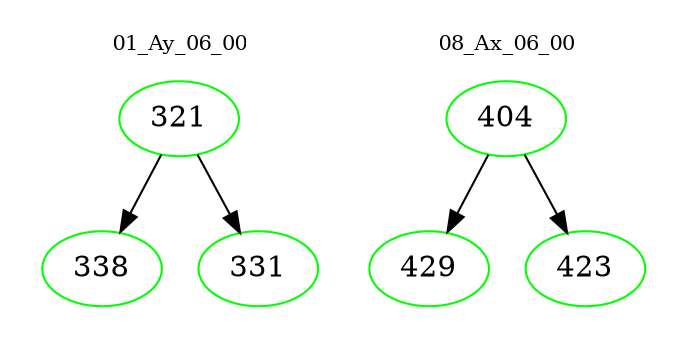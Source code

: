digraph{
subgraph cluster_0 {
color = white
label = "01_Ay_06_00";
fontsize=10;
T0_321 [label="321", color="green"]
T0_321 -> T0_338 [color="black"]
T0_338 [label="338", color="green"]
T0_321 -> T0_331 [color="black"]
T0_331 [label="331", color="green"]
}
subgraph cluster_1 {
color = white
label = "08_Ax_06_00";
fontsize=10;
T1_404 [label="404", color="green"]
T1_404 -> T1_429 [color="black"]
T1_429 [label="429", color="green"]
T1_404 -> T1_423 [color="black"]
T1_423 [label="423", color="green"]
}
}
